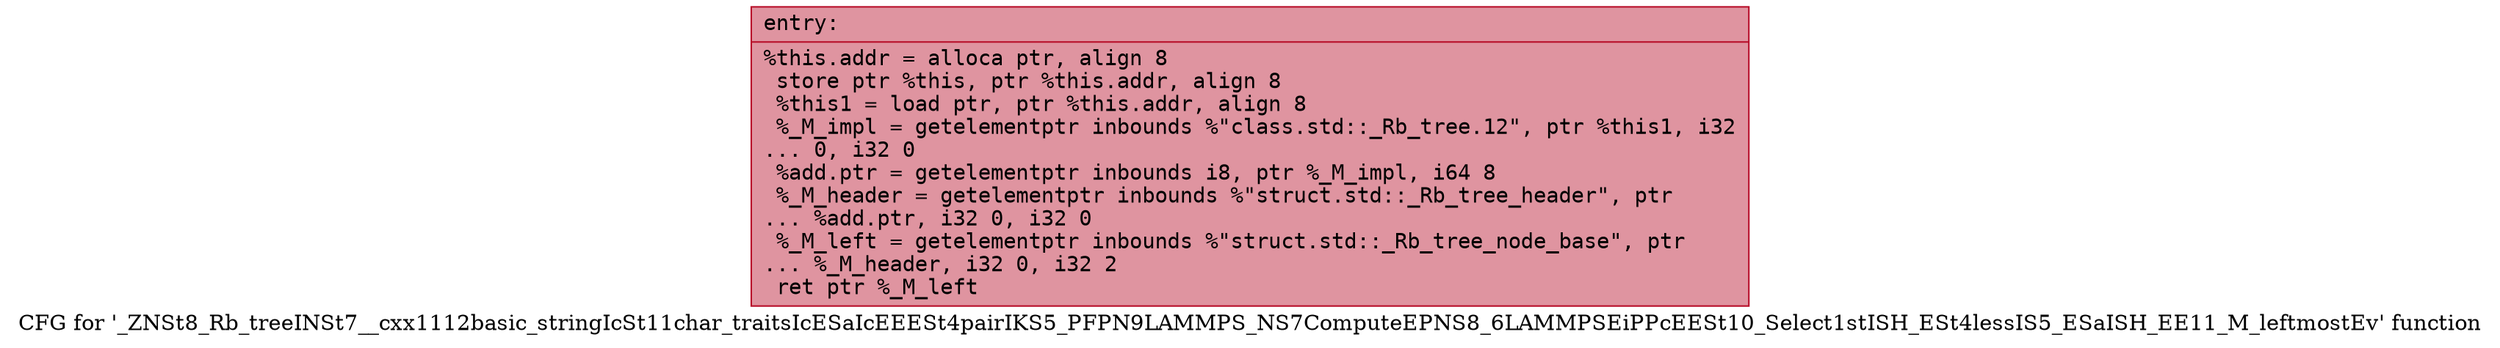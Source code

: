 digraph "CFG for '_ZNSt8_Rb_treeINSt7__cxx1112basic_stringIcSt11char_traitsIcESaIcEEESt4pairIKS5_PFPN9LAMMPS_NS7ComputeEPNS8_6LAMMPSEiPPcEESt10_Select1stISH_ESt4lessIS5_ESaISH_EE11_M_leftmostEv' function" {
	label="CFG for '_ZNSt8_Rb_treeINSt7__cxx1112basic_stringIcSt11char_traitsIcESaIcEEESt4pairIKS5_PFPN9LAMMPS_NS7ComputeEPNS8_6LAMMPSEiPPcEESt10_Select1stISH_ESt4lessIS5_ESaISH_EE11_M_leftmostEv' function";

	Node0x561f164f7f80 [shape=record,color="#b70d28ff", style=filled, fillcolor="#b70d2870" fontname="Courier",label="{entry:\l|  %this.addr = alloca ptr, align 8\l  store ptr %this, ptr %this.addr, align 8\l  %this1 = load ptr, ptr %this.addr, align 8\l  %_M_impl = getelementptr inbounds %\"class.std::_Rb_tree.12\", ptr %this1, i32\l... 0, i32 0\l  %add.ptr = getelementptr inbounds i8, ptr %_M_impl, i64 8\l  %_M_header = getelementptr inbounds %\"struct.std::_Rb_tree_header\", ptr\l... %add.ptr, i32 0, i32 0\l  %_M_left = getelementptr inbounds %\"struct.std::_Rb_tree_node_base\", ptr\l... %_M_header, i32 0, i32 2\l  ret ptr %_M_left\l}"];
}
